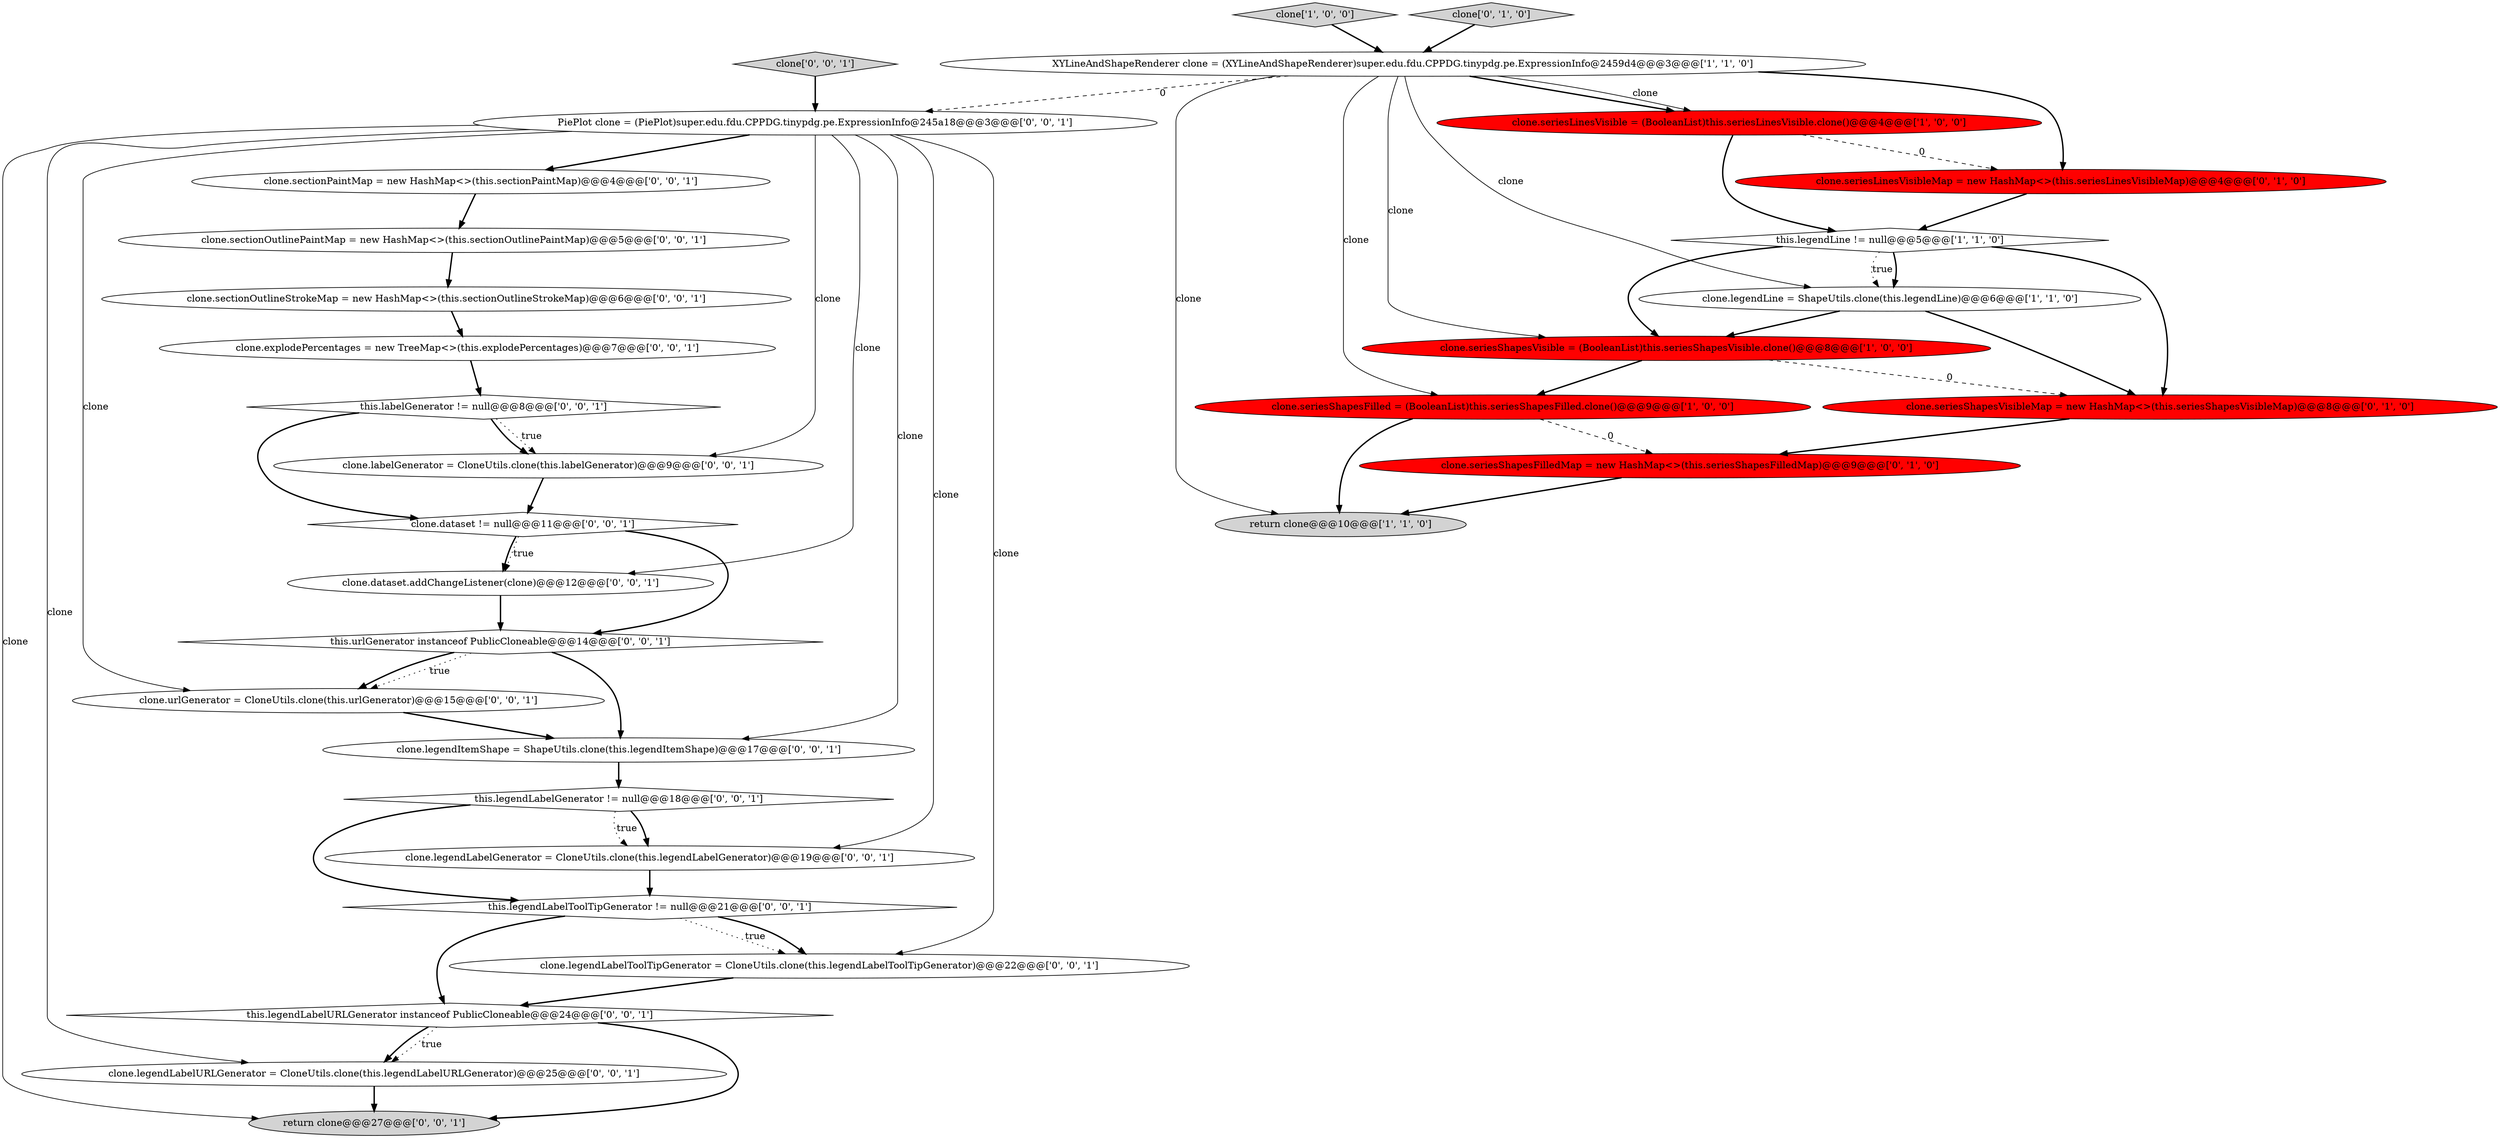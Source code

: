 digraph {
20 [style = filled, label = "this.legendLabelGenerator != null@@@18@@@['0', '0', '1']", fillcolor = white, shape = diamond image = "AAA0AAABBB3BBB"];
28 [style = filled, label = "this.legendLabelURLGenerator instanceof PublicCloneable@@@24@@@['0', '0', '1']", fillcolor = white, shape = diamond image = "AAA0AAABBB3BBB"];
19 [style = filled, label = "clone.legendItemShape = ShapeUtils.clone(this.legendItemShape)@@@17@@@['0', '0', '1']", fillcolor = white, shape = ellipse image = "AAA0AAABBB3BBB"];
14 [style = filled, label = "this.urlGenerator instanceof PublicCloneable@@@14@@@['0', '0', '1']", fillcolor = white, shape = diamond image = "AAA0AAABBB3BBB"];
0 [style = filled, label = "clone['1', '0', '0']", fillcolor = lightgray, shape = diamond image = "AAA0AAABBB1BBB"];
24 [style = filled, label = "this.legendLabelToolTipGenerator != null@@@21@@@['0', '0', '1']", fillcolor = white, shape = diamond image = "AAA0AAABBB3BBB"];
26 [style = filled, label = "PiePlot clone = (PiePlot)super.edu.fdu.CPPDG.tinypdg.pe.ExpressionInfo@245a18@@@3@@@['0', '0', '1']", fillcolor = white, shape = ellipse image = "AAA0AAABBB3BBB"];
5 [style = filled, label = "clone.seriesShapesVisible = (BooleanList)this.seriesShapesVisible.clone()@@@8@@@['1', '0', '0']", fillcolor = red, shape = ellipse image = "AAA1AAABBB1BBB"];
30 [style = filled, label = "clone.legendLabelURLGenerator = CloneUtils.clone(this.legendLabelURLGenerator)@@@25@@@['0', '0', '1']", fillcolor = white, shape = ellipse image = "AAA0AAABBB3BBB"];
3 [style = filled, label = "return clone@@@10@@@['1', '1', '0']", fillcolor = lightgray, shape = ellipse image = "AAA0AAABBB1BBB"];
16 [style = filled, label = "clone.explodePercentages = new TreeMap<>(this.explodePercentages)@@@7@@@['0', '0', '1']", fillcolor = white, shape = ellipse image = "AAA0AAABBB3BBB"];
21 [style = filled, label = "clone.dataset != null@@@11@@@['0', '0', '1']", fillcolor = white, shape = diamond image = "AAA0AAABBB3BBB"];
27 [style = filled, label = "clone.sectionOutlinePaintMap = new HashMap<>(this.sectionOutlinePaintMap)@@@5@@@['0', '0', '1']", fillcolor = white, shape = ellipse image = "AAA0AAABBB3BBB"];
10 [style = filled, label = "clone.seriesLinesVisibleMap = new HashMap<>(this.seriesLinesVisibleMap)@@@4@@@['0', '1', '0']", fillcolor = red, shape = ellipse image = "AAA1AAABBB2BBB"];
11 [style = filled, label = "clone.seriesShapesVisibleMap = new HashMap<>(this.seriesShapesVisibleMap)@@@8@@@['0', '1', '0']", fillcolor = red, shape = ellipse image = "AAA1AAABBB2BBB"];
13 [style = filled, label = "clone.urlGenerator = CloneUtils.clone(this.urlGenerator)@@@15@@@['0', '0', '1']", fillcolor = white, shape = ellipse image = "AAA0AAABBB3BBB"];
2 [style = filled, label = "this.legendLine != null@@@5@@@['1', '1', '0']", fillcolor = white, shape = diamond image = "AAA0AAABBB1BBB"];
4 [style = filled, label = "clone.legendLine = ShapeUtils.clone(this.legendLine)@@@6@@@['1', '1', '0']", fillcolor = white, shape = ellipse image = "AAA0AAABBB1BBB"];
25 [style = filled, label = "clone.legendLabelToolTipGenerator = CloneUtils.clone(this.legendLabelToolTipGenerator)@@@22@@@['0', '0', '1']", fillcolor = white, shape = ellipse image = "AAA0AAABBB3BBB"];
8 [style = filled, label = "clone.seriesShapesFilledMap = new HashMap<>(this.seriesShapesFilledMap)@@@9@@@['0', '1', '0']", fillcolor = red, shape = ellipse image = "AAA1AAABBB2BBB"];
17 [style = filled, label = "clone.sectionPaintMap = new HashMap<>(this.sectionPaintMap)@@@4@@@['0', '0', '1']", fillcolor = white, shape = ellipse image = "AAA0AAABBB3BBB"];
23 [style = filled, label = "clone['0', '0', '1']", fillcolor = lightgray, shape = diamond image = "AAA0AAABBB3BBB"];
6 [style = filled, label = "clone.seriesShapesFilled = (BooleanList)this.seriesShapesFilled.clone()@@@9@@@['1', '0', '0']", fillcolor = red, shape = ellipse image = "AAA1AAABBB1BBB"];
18 [style = filled, label = "clone.dataset.addChangeListener(clone)@@@12@@@['0', '0', '1']", fillcolor = white, shape = ellipse image = "AAA0AAABBB3BBB"];
9 [style = filled, label = "clone['0', '1', '0']", fillcolor = lightgray, shape = diamond image = "AAA0AAABBB2BBB"];
12 [style = filled, label = "clone.legendLabelGenerator = CloneUtils.clone(this.legendLabelGenerator)@@@19@@@['0', '0', '1']", fillcolor = white, shape = ellipse image = "AAA0AAABBB3BBB"];
7 [style = filled, label = "XYLineAndShapeRenderer clone = (XYLineAndShapeRenderer)super.edu.fdu.CPPDG.tinypdg.pe.ExpressionInfo@2459d4@@@3@@@['1', '1', '0']", fillcolor = white, shape = ellipse image = "AAA0AAABBB1BBB"];
1 [style = filled, label = "clone.seriesLinesVisible = (BooleanList)this.seriesLinesVisible.clone()@@@4@@@['1', '0', '0']", fillcolor = red, shape = ellipse image = "AAA1AAABBB1BBB"];
22 [style = filled, label = "clone.sectionOutlineStrokeMap = new HashMap<>(this.sectionOutlineStrokeMap)@@@6@@@['0', '0', '1']", fillcolor = white, shape = ellipse image = "AAA0AAABBB3BBB"];
31 [style = filled, label = "clone.labelGenerator = CloneUtils.clone(this.labelGenerator)@@@9@@@['0', '0', '1']", fillcolor = white, shape = ellipse image = "AAA0AAABBB3BBB"];
29 [style = filled, label = "return clone@@@27@@@['0', '0', '1']", fillcolor = lightgray, shape = ellipse image = "AAA0AAABBB3BBB"];
15 [style = filled, label = "this.labelGenerator != null@@@8@@@['0', '0', '1']", fillcolor = white, shape = diamond image = "AAA0AAABBB3BBB"];
26->19 [style = solid, label="clone"];
28->29 [style = bold, label=""];
6->3 [style = bold, label=""];
16->15 [style = bold, label=""];
24->28 [style = bold, label=""];
6->8 [style = dashed, label="0"];
25->28 [style = bold, label=""];
7->1 [style = bold, label=""];
26->18 [style = solid, label="clone"];
26->17 [style = bold, label=""];
28->30 [style = bold, label=""];
7->10 [style = bold, label=""];
22->16 [style = bold, label=""];
15->21 [style = bold, label=""];
21->18 [style = dotted, label="true"];
24->25 [style = dotted, label="true"];
19->20 [style = bold, label=""];
15->31 [style = dotted, label="true"];
8->3 [style = bold, label=""];
23->26 [style = bold, label=""];
14->19 [style = bold, label=""];
31->21 [style = bold, label=""];
1->10 [style = dashed, label="0"];
12->24 [style = bold, label=""];
9->7 [style = bold, label=""];
2->4 [style = bold, label=""];
27->22 [style = bold, label=""];
30->29 [style = bold, label=""];
26->30 [style = solid, label="clone"];
7->4 [style = solid, label="clone"];
21->18 [style = bold, label=""];
14->13 [style = dotted, label="true"];
0->7 [style = bold, label=""];
7->1 [style = solid, label="clone"];
28->30 [style = dotted, label="true"];
13->19 [style = bold, label=""];
26->13 [style = solid, label="clone"];
26->31 [style = solid, label="clone"];
5->6 [style = bold, label=""];
5->11 [style = dashed, label="0"];
15->31 [style = bold, label=""];
26->29 [style = solid, label="clone"];
26->12 [style = solid, label="clone"];
24->25 [style = bold, label=""];
7->5 [style = solid, label="clone"];
7->3 [style = solid, label="clone"];
2->4 [style = dotted, label="true"];
20->12 [style = bold, label=""];
11->8 [style = bold, label=""];
10->2 [style = bold, label=""];
1->2 [style = bold, label=""];
26->25 [style = solid, label="clone"];
20->12 [style = dotted, label="true"];
14->13 [style = bold, label=""];
17->27 [style = bold, label=""];
7->6 [style = solid, label="clone"];
4->11 [style = bold, label=""];
20->24 [style = bold, label=""];
7->26 [style = dashed, label="0"];
4->5 [style = bold, label=""];
18->14 [style = bold, label=""];
2->11 [style = bold, label=""];
2->5 [style = bold, label=""];
21->14 [style = bold, label=""];
}
